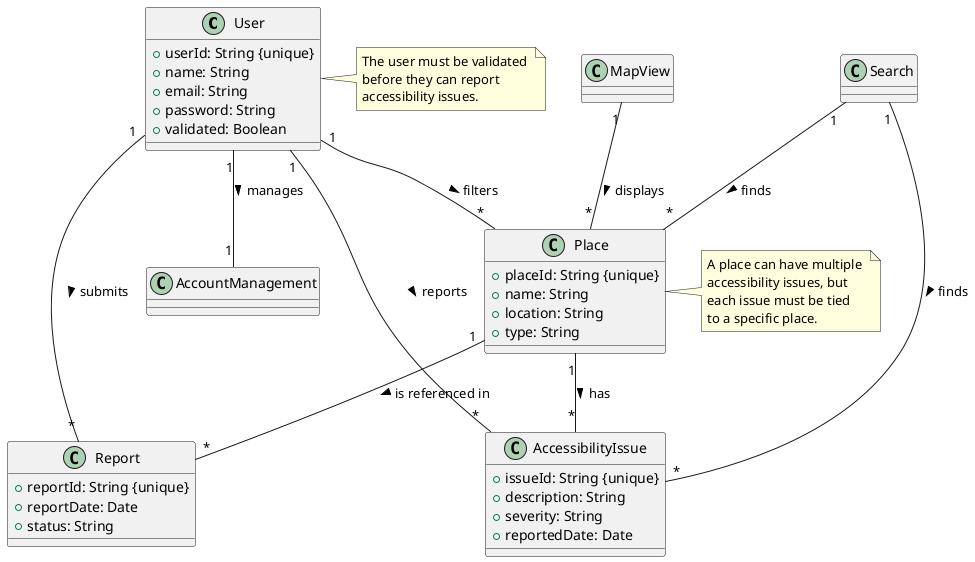 @startuml domainModel


class User {
    +userId: String {unique}
    +name: String
    +email: String
    +password: String
    +validated: Boolean
}

class Place {
    +placeId: String {unique}
    +name: String
    +location: String
    +type: String
}

class AccessibilityIssue {
    +issueId: String {unique}
    +description: String
    +severity: String
    +reportedDate: Date
}

class Report {
    +reportId: String {unique}
    +reportDate: Date
    +status: String
}

class MapView {
}

class Search {
}

class AccountManagement {
}

User "1" -- "*" Report : submits >
User "1" -- "*" AccessibilityIssue : reports >
User "1" -- "*" Place : filters >
User "1" -- "1" AccountManagement : manages >

Place "1" -- "*" AccessibilityIssue : has >
Place "1" -- "*" Report : is referenced in >

MapView "1" -- "*" Place : displays >
Search "1" -- "*" Place : finds >
Search "1" -- "*" AccessibilityIssue : finds >

note right of User
The user must be validated 
before they can report 
accessibility issues.
end note

note right of Place
A place can have multiple 
accessibility issues, but 
each issue must be tied 
to a specific place.
end note

@enduml
